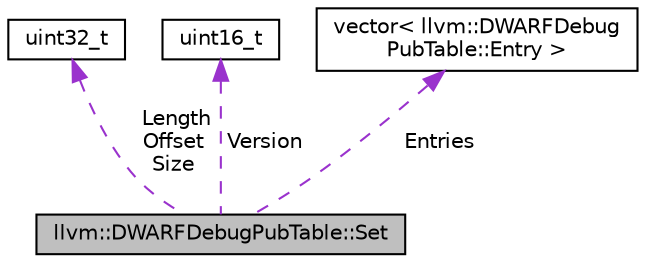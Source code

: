 digraph "llvm::DWARFDebugPubTable::Set"
{
 // LATEX_PDF_SIZE
  bgcolor="transparent";
  edge [fontname="Helvetica",fontsize="10",labelfontname="Helvetica",labelfontsize="10"];
  node [fontname="Helvetica",fontsize="10",shape="box"];
  Node1 [label="llvm::DWARFDebugPubTable::Set",height=0.2,width=0.4,color="black", fillcolor="grey75", style="filled", fontcolor="black",tooltip="Each table consists of sets of variable length entries."];
  Node2 -> Node1 [dir="back",color="darkorchid3",fontsize="10",style="dashed",label=" Length\nOffset\nSize" ,fontname="Helvetica"];
  Node2 [label="uint32_t",height=0.2,width=0.4,color="black",URL="$classuint32__t.html",tooltip=" "];
  Node3 -> Node1 [dir="back",color="darkorchid3",fontsize="10",style="dashed",label=" Version" ,fontname="Helvetica"];
  Node3 [label="uint16_t",height=0.2,width=0.4,color="black",tooltip=" "];
  Node4 -> Node1 [dir="back",color="darkorchid3",fontsize="10",style="dashed",label=" Entries" ,fontname="Helvetica"];
  Node4 [label="vector\< llvm::DWARFDebug\lPubTable::Entry \>",height=0.2,width=0.4,color="black",tooltip=" "];
}
